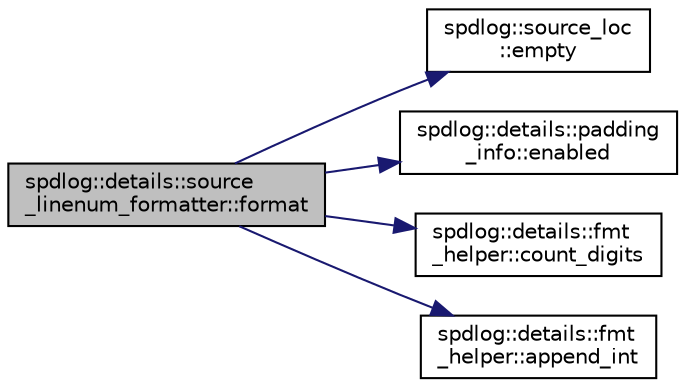 digraph "spdlog::details::source_linenum_formatter::format"
{
  edge [fontname="Helvetica",fontsize="10",labelfontname="Helvetica",labelfontsize="10"];
  node [fontname="Helvetica",fontsize="10",shape=record];
  rankdir="LR";
  Node1 [label="spdlog::details::source\l_linenum_formatter::format",height=0.2,width=0.4,color="black", fillcolor="grey75", style="filled" fontcolor="black"];
  Node1 -> Node2 [color="midnightblue",fontsize="10",style="solid",fontname="Helvetica"];
  Node2 [label="spdlog::source_loc\l::empty",height=0.2,width=0.4,color="black", fillcolor="white", style="filled",URL="$structspdlog_1_1source__loc.html#a87cedeee3cb80521f33c3cf86651ae96"];
  Node1 -> Node3 [color="midnightblue",fontsize="10",style="solid",fontname="Helvetica"];
  Node3 [label="spdlog::details::padding\l_info::enabled",height=0.2,width=0.4,color="black", fillcolor="white", style="filled",URL="$structspdlog_1_1details_1_1padding__info.html#a009f766013195390ec24ce96804a1e3f"];
  Node1 -> Node4 [color="midnightblue",fontsize="10",style="solid",fontname="Helvetica"];
  Node4 [label="spdlog::details::fmt\l_helper::count_digits",height=0.2,width=0.4,color="black", fillcolor="white", style="filled",URL="$namespacespdlog_1_1details_1_1fmt__helper.html#a976eeb3c4a42ccfb05437aa9a0d4d9f7"];
  Node1 -> Node5 [color="midnightblue",fontsize="10",style="solid",fontname="Helvetica"];
  Node5 [label="spdlog::details::fmt\l_helper::append_int",height=0.2,width=0.4,color="black", fillcolor="white", style="filled",URL="$namespacespdlog_1_1details_1_1fmt__helper.html#a0d2621043fa718e54ffcaa2e9812dfa4"];
}
